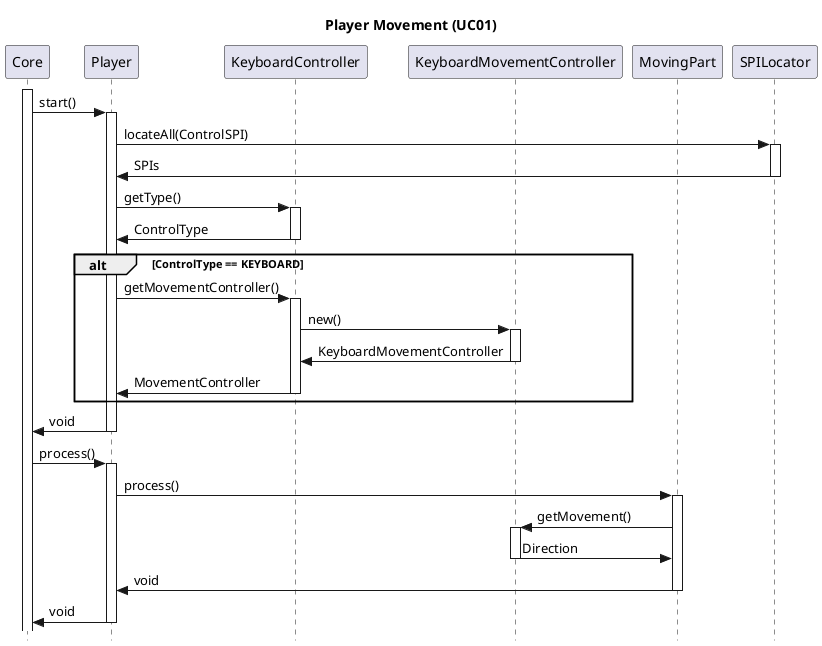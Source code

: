 @startuml Player Movement
skinparam style strictuml
title Player Movement (UC01)

participant Core
participant Player
participant KeyboardController
participant KeyboardMovementController
participant MovingPart
participant SPILocator


activate Core
Core -> Player : start()
activate Player
Player -> SPILocator : locateAll(ControlSPI)
activate SPILocator
SPILocator -> Player : SPIs
deactivate SPILocator

Player -> KeyboardController : getType()
activate KeyboardController
KeyboardController -> Player : ControlType
deactivate KeyboardController

alt ControlType == KEYBOARD
Player -> KeyboardController : getMovementController()
activate KeyboardController
KeyboardController -> KeyboardMovementController : new()
activate KeyboardMovementController
KeyboardMovementController -> KeyboardController : KeyboardMovementController
deactivate KeyboardMovementController
KeyboardController -> Player : MovementController
deactivate KeyboardController

end alt

Player -> Core : void
deactivate Player

Core -> Player : process()
activate Player

Player -> MovingPart : process()
activate MovingPart

MovingPart -> KeyboardMovementController : getMovement()
activate KeyboardMovementController
KeyboardMovementController -> MovingPart : Direction
deactivate KeyboardMovementController

MovingPart -> Player : void
deactivate MovingPart

Player -> Core : void
deactivate Player
@enduml